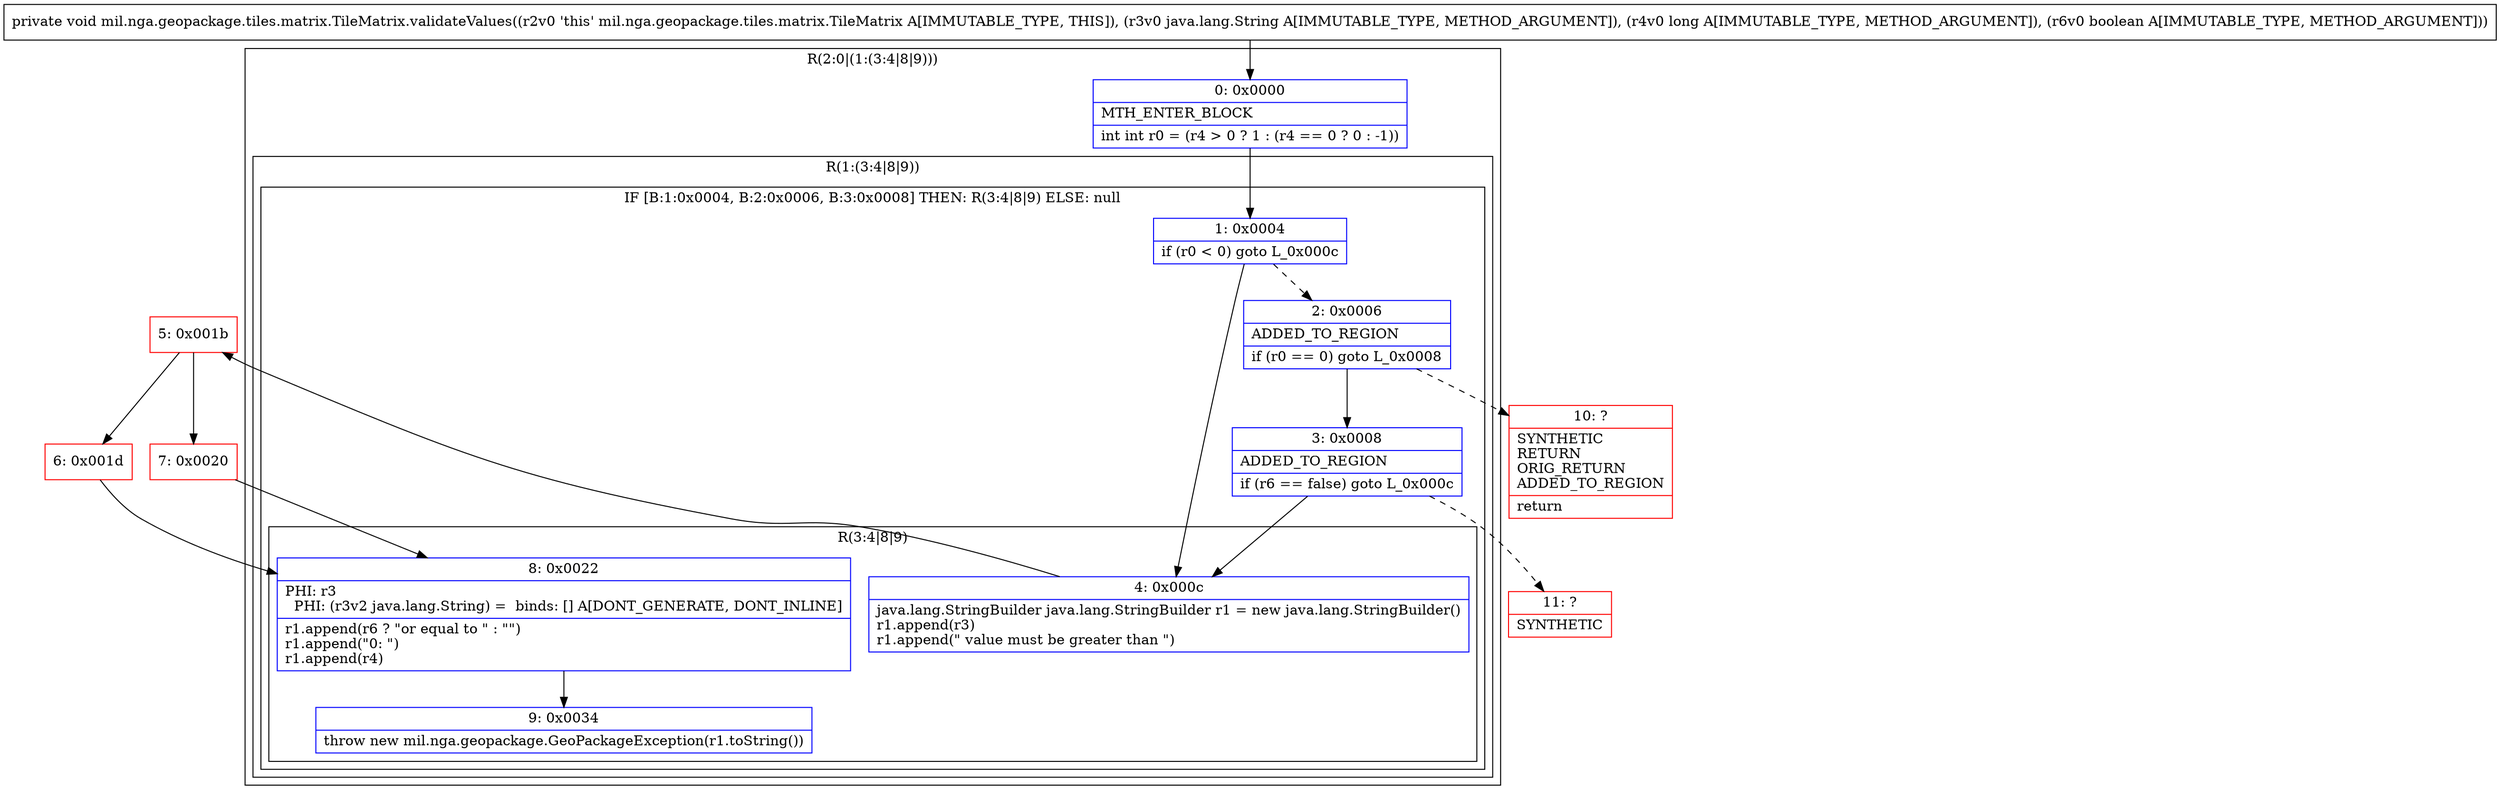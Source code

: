 digraph "CFG formil.nga.geopackage.tiles.matrix.TileMatrix.validateValues(Ljava\/lang\/String;JZ)V" {
subgraph cluster_Region_2120392523 {
label = "R(2:0|(1:(3:4|8|9)))";
node [shape=record,color=blue];
Node_0 [shape=record,label="{0\:\ 0x0000|MTH_ENTER_BLOCK\l|int int r0 = (r4 \> 0 ? 1 : (r4 == 0 ? 0 : \-1))\l}"];
subgraph cluster_Region_1510223035 {
label = "R(1:(3:4|8|9))";
node [shape=record,color=blue];
subgraph cluster_IfRegion_225058868 {
label = "IF [B:1:0x0004, B:2:0x0006, B:3:0x0008] THEN: R(3:4|8|9) ELSE: null";
node [shape=record,color=blue];
Node_1 [shape=record,label="{1\:\ 0x0004|if (r0 \< 0) goto L_0x000c\l}"];
Node_2 [shape=record,label="{2\:\ 0x0006|ADDED_TO_REGION\l|if (r0 == 0) goto L_0x0008\l}"];
Node_3 [shape=record,label="{3\:\ 0x0008|ADDED_TO_REGION\l|if (r6 == false) goto L_0x000c\l}"];
subgraph cluster_Region_1124099701 {
label = "R(3:4|8|9)";
node [shape=record,color=blue];
Node_4 [shape=record,label="{4\:\ 0x000c|java.lang.StringBuilder java.lang.StringBuilder r1 = new java.lang.StringBuilder()\lr1.append(r3)\lr1.append(\" value must be greater than \")\l}"];
Node_8 [shape=record,label="{8\:\ 0x0022|PHI: r3 \l  PHI: (r3v2 java.lang.String) =  binds: [] A[DONT_GENERATE, DONT_INLINE]\l|r1.append(r6 ? \"or equal to \" : \"\")\lr1.append(\"0: \")\lr1.append(r4)\l}"];
Node_9 [shape=record,label="{9\:\ 0x0034|throw new mil.nga.geopackage.GeoPackageException(r1.toString())\l}"];
}
}
}
}
Node_5 [shape=record,color=red,label="{5\:\ 0x001b}"];
Node_6 [shape=record,color=red,label="{6\:\ 0x001d}"];
Node_7 [shape=record,color=red,label="{7\:\ 0x0020}"];
Node_10 [shape=record,color=red,label="{10\:\ ?|SYNTHETIC\lRETURN\lORIG_RETURN\lADDED_TO_REGION\l|return\l}"];
Node_11 [shape=record,color=red,label="{11\:\ ?|SYNTHETIC\l}"];
MethodNode[shape=record,label="{private void mil.nga.geopackage.tiles.matrix.TileMatrix.validateValues((r2v0 'this' mil.nga.geopackage.tiles.matrix.TileMatrix A[IMMUTABLE_TYPE, THIS]), (r3v0 java.lang.String A[IMMUTABLE_TYPE, METHOD_ARGUMENT]), (r4v0 long A[IMMUTABLE_TYPE, METHOD_ARGUMENT]), (r6v0 boolean A[IMMUTABLE_TYPE, METHOD_ARGUMENT])) }"];
MethodNode -> Node_0;
Node_0 -> Node_1;
Node_1 -> Node_2[style=dashed];
Node_1 -> Node_4;
Node_2 -> Node_3;
Node_2 -> Node_10[style=dashed];
Node_3 -> Node_4;
Node_3 -> Node_11[style=dashed];
Node_4 -> Node_5;
Node_8 -> Node_9;
Node_5 -> Node_6;
Node_5 -> Node_7;
Node_6 -> Node_8;
Node_7 -> Node_8;
}

